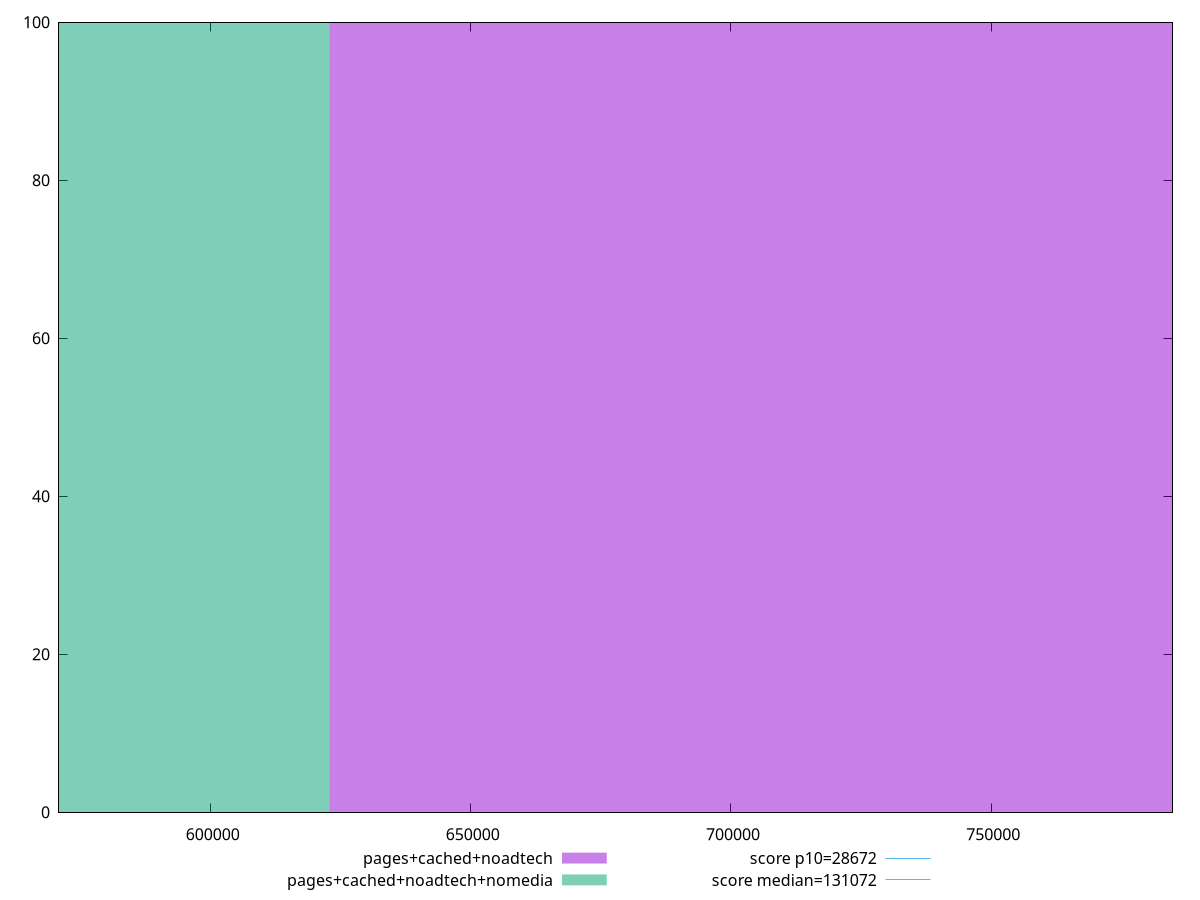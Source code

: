 reset

$pagesCachedNoadtech <<EOF
747323.0737364194 100
EOF

$pagesCachedNoadtechNomedia <<EOF
498215.3824909463 100
EOF

set key outside below
set boxwidth 249107.69124547314
set xrange [570842.2333333334:784856.25]
set yrange [0:100]
set trange [0:100]
set style fill transparent solid 0.5 noborder

set parametric
set terminal svg size 640, 500 enhanced background rgb 'white'
set output "report_00018_2021-02-10T15-25-16.877Z/uses-long-cache-ttl/comparison/histogram/2_vs_3.svg"

plot $pagesCachedNoadtech title "pages+cached+noadtech" with boxes, \
     $pagesCachedNoadtechNomedia title "pages+cached+noadtech+nomedia" with boxes, \
     28672,t title "score p10=28672", \
     131072,t title "score median=131072"

reset
